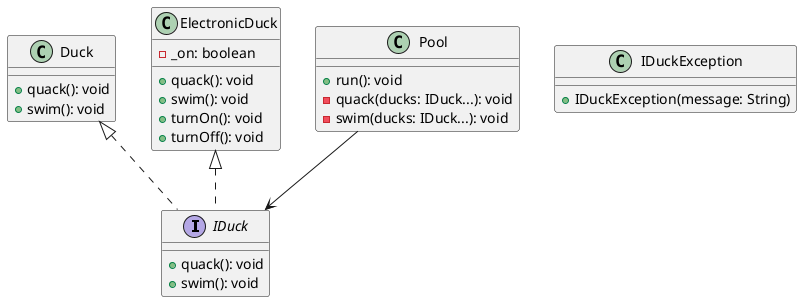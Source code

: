 @startuml

interface IDuck {
  + quack(): void
  + swim(): void
}

class Duck {
  + quack(): void
  + swim(): void
}

class ElectronicDuck {
  - _on: boolean
  + quack(): void
  + swim(): void
  + turnOn(): void
  + turnOff(): void
}

class Pool {
  + run(): void
  - quack(ducks: IDuck...): void
  - swim(ducks: IDuck...): void
}

class IDuckException {
  + IDuckException(message: String)
}

Duck <|.. IDuck
ElectronicDuck <|.. IDuck
Pool --> IDuck

@enduml
